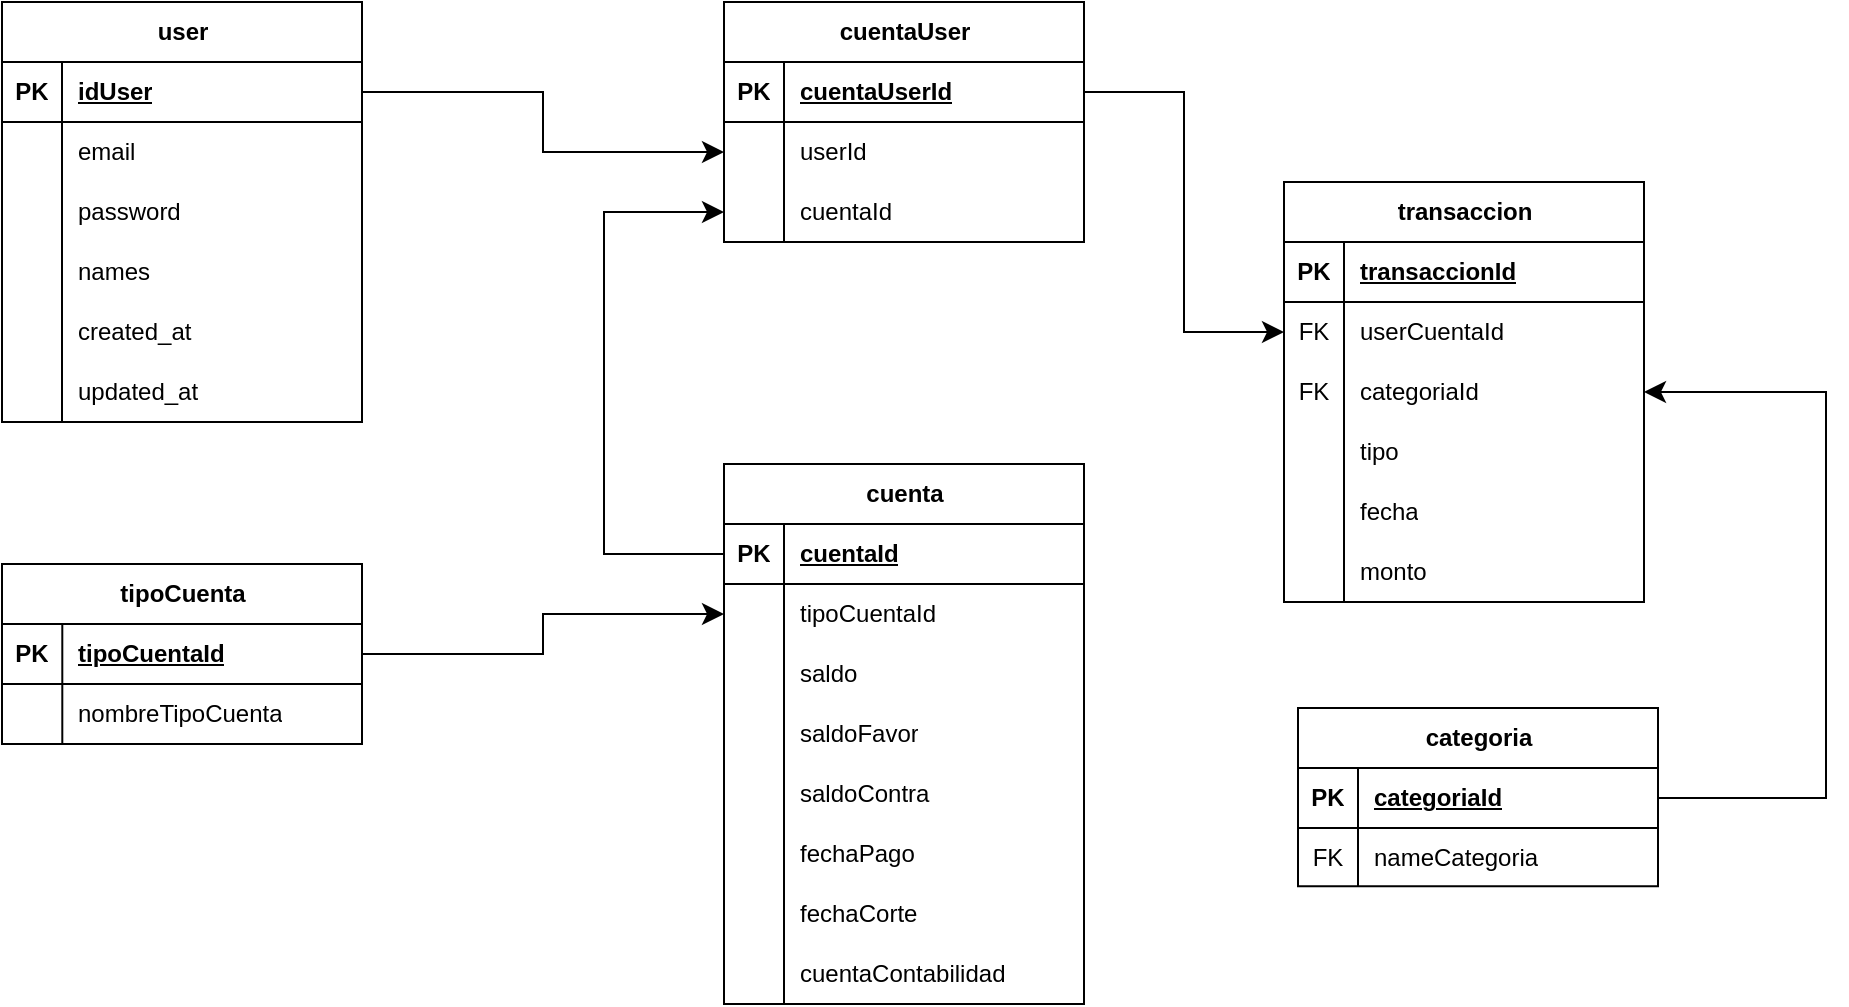 <mxfile version="26.2.13">
  <diagram name="Página-1" id="J5uCbvRII-JYLAkuiK_G">
    <mxGraphModel dx="1364" dy="1004" grid="0" gridSize="10" guides="1" tooltips="1" connect="1" arrows="1" fold="1" page="0" pageScale="1" pageWidth="827" pageHeight="1169" math="0" shadow="0">
      <root>
        <mxCell id="0" />
        <mxCell id="1" parent="0" />
        <mxCell id="3gdMwtVD0nnnm9ue82Qw-1" value="user" style="shape=table;startSize=30;container=1;collapsible=1;childLayout=tableLayout;fixedRows=1;rowLines=0;fontStyle=1;align=center;resizeLast=1;html=1;" vertex="1" parent="1">
          <mxGeometry x="8" y="-190" width="180" height="210" as="geometry" />
        </mxCell>
        <mxCell id="3gdMwtVD0nnnm9ue82Qw-2" value="" style="shape=tableRow;horizontal=0;startSize=0;swimlaneHead=0;swimlaneBody=0;fillColor=none;collapsible=0;dropTarget=0;points=[[0,0.5],[1,0.5]];portConstraint=eastwest;top=0;left=0;right=0;bottom=1;" vertex="1" parent="3gdMwtVD0nnnm9ue82Qw-1">
          <mxGeometry y="30" width="180" height="30" as="geometry" />
        </mxCell>
        <mxCell id="3gdMwtVD0nnnm9ue82Qw-3" value="PK" style="shape=partialRectangle;connectable=0;fillColor=none;top=0;left=0;bottom=0;right=0;fontStyle=1;overflow=hidden;whiteSpace=wrap;html=1;" vertex="1" parent="3gdMwtVD0nnnm9ue82Qw-2">
          <mxGeometry width="30" height="30" as="geometry">
            <mxRectangle width="30" height="30" as="alternateBounds" />
          </mxGeometry>
        </mxCell>
        <mxCell id="3gdMwtVD0nnnm9ue82Qw-4" value="idUser" style="shape=partialRectangle;connectable=0;fillColor=none;top=0;left=0;bottom=0;right=0;align=left;spacingLeft=6;fontStyle=5;overflow=hidden;whiteSpace=wrap;html=1;" vertex="1" parent="3gdMwtVD0nnnm9ue82Qw-2">
          <mxGeometry x="30" width="150" height="30" as="geometry">
            <mxRectangle width="150" height="30" as="alternateBounds" />
          </mxGeometry>
        </mxCell>
        <mxCell id="3gdMwtVD0nnnm9ue82Qw-5" value="" style="shape=tableRow;horizontal=0;startSize=0;swimlaneHead=0;swimlaneBody=0;fillColor=none;collapsible=0;dropTarget=0;points=[[0,0.5],[1,0.5]];portConstraint=eastwest;top=0;left=0;right=0;bottom=0;" vertex="1" parent="3gdMwtVD0nnnm9ue82Qw-1">
          <mxGeometry y="60" width="180" height="30" as="geometry" />
        </mxCell>
        <mxCell id="3gdMwtVD0nnnm9ue82Qw-6" value="" style="shape=partialRectangle;connectable=0;fillColor=none;top=0;left=0;bottom=0;right=0;editable=1;overflow=hidden;whiteSpace=wrap;html=1;" vertex="1" parent="3gdMwtVD0nnnm9ue82Qw-5">
          <mxGeometry width="30" height="30" as="geometry">
            <mxRectangle width="30" height="30" as="alternateBounds" />
          </mxGeometry>
        </mxCell>
        <mxCell id="3gdMwtVD0nnnm9ue82Qw-7" value="email" style="shape=partialRectangle;connectable=0;fillColor=none;top=0;left=0;bottom=0;right=0;align=left;spacingLeft=6;overflow=hidden;whiteSpace=wrap;html=1;" vertex="1" parent="3gdMwtVD0nnnm9ue82Qw-5">
          <mxGeometry x="30" width="150" height="30" as="geometry">
            <mxRectangle width="150" height="30" as="alternateBounds" />
          </mxGeometry>
        </mxCell>
        <mxCell id="3gdMwtVD0nnnm9ue82Qw-8" value="" style="shape=tableRow;horizontal=0;startSize=0;swimlaneHead=0;swimlaneBody=0;fillColor=none;collapsible=0;dropTarget=0;points=[[0,0.5],[1,0.5]];portConstraint=eastwest;top=0;left=0;right=0;bottom=0;" vertex="1" parent="3gdMwtVD0nnnm9ue82Qw-1">
          <mxGeometry y="90" width="180" height="30" as="geometry" />
        </mxCell>
        <mxCell id="3gdMwtVD0nnnm9ue82Qw-9" value="" style="shape=partialRectangle;connectable=0;fillColor=none;top=0;left=0;bottom=0;right=0;editable=1;overflow=hidden;whiteSpace=wrap;html=1;" vertex="1" parent="3gdMwtVD0nnnm9ue82Qw-8">
          <mxGeometry width="30" height="30" as="geometry">
            <mxRectangle width="30" height="30" as="alternateBounds" />
          </mxGeometry>
        </mxCell>
        <mxCell id="3gdMwtVD0nnnm9ue82Qw-10" value="password" style="shape=partialRectangle;connectable=0;fillColor=none;top=0;left=0;bottom=0;right=0;align=left;spacingLeft=6;overflow=hidden;whiteSpace=wrap;html=1;" vertex="1" parent="3gdMwtVD0nnnm9ue82Qw-8">
          <mxGeometry x="30" width="150" height="30" as="geometry">
            <mxRectangle width="150" height="30" as="alternateBounds" />
          </mxGeometry>
        </mxCell>
        <mxCell id="3gdMwtVD0nnnm9ue82Qw-11" value="" style="shape=tableRow;horizontal=0;startSize=0;swimlaneHead=0;swimlaneBody=0;fillColor=none;collapsible=0;dropTarget=0;points=[[0,0.5],[1,0.5]];portConstraint=eastwest;top=0;left=0;right=0;bottom=0;" vertex="1" parent="3gdMwtVD0nnnm9ue82Qw-1">
          <mxGeometry y="120" width="180" height="30" as="geometry" />
        </mxCell>
        <mxCell id="3gdMwtVD0nnnm9ue82Qw-12" value="" style="shape=partialRectangle;connectable=0;fillColor=none;top=0;left=0;bottom=0;right=0;editable=1;overflow=hidden;whiteSpace=wrap;html=1;" vertex="1" parent="3gdMwtVD0nnnm9ue82Qw-11">
          <mxGeometry width="30" height="30" as="geometry">
            <mxRectangle width="30" height="30" as="alternateBounds" />
          </mxGeometry>
        </mxCell>
        <mxCell id="3gdMwtVD0nnnm9ue82Qw-13" value="names" style="shape=partialRectangle;connectable=0;fillColor=none;top=0;left=0;bottom=0;right=0;align=left;spacingLeft=6;overflow=hidden;whiteSpace=wrap;html=1;" vertex="1" parent="3gdMwtVD0nnnm9ue82Qw-11">
          <mxGeometry x="30" width="150" height="30" as="geometry">
            <mxRectangle width="150" height="30" as="alternateBounds" />
          </mxGeometry>
        </mxCell>
        <mxCell id="3gdMwtVD0nnnm9ue82Qw-14" value="" style="shape=tableRow;horizontal=0;startSize=0;swimlaneHead=0;swimlaneBody=0;fillColor=none;collapsible=0;dropTarget=0;points=[[0,0.5],[1,0.5]];portConstraint=eastwest;top=0;left=0;right=0;bottom=0;" vertex="1" parent="3gdMwtVD0nnnm9ue82Qw-1">
          <mxGeometry y="150" width="180" height="30" as="geometry" />
        </mxCell>
        <mxCell id="3gdMwtVD0nnnm9ue82Qw-15" value="" style="shape=partialRectangle;connectable=0;fillColor=none;top=0;left=0;bottom=0;right=0;editable=1;overflow=hidden;whiteSpace=wrap;html=1;" vertex="1" parent="3gdMwtVD0nnnm9ue82Qw-14">
          <mxGeometry width="30" height="30" as="geometry">
            <mxRectangle width="30" height="30" as="alternateBounds" />
          </mxGeometry>
        </mxCell>
        <mxCell id="3gdMwtVD0nnnm9ue82Qw-16" value="created_at" style="shape=partialRectangle;connectable=0;fillColor=none;top=0;left=0;bottom=0;right=0;align=left;spacingLeft=6;overflow=hidden;whiteSpace=wrap;html=1;" vertex="1" parent="3gdMwtVD0nnnm9ue82Qw-14">
          <mxGeometry x="30" width="150" height="30" as="geometry">
            <mxRectangle width="150" height="30" as="alternateBounds" />
          </mxGeometry>
        </mxCell>
        <mxCell id="3gdMwtVD0nnnm9ue82Qw-17" value="" style="shape=tableRow;horizontal=0;startSize=0;swimlaneHead=0;swimlaneBody=0;fillColor=none;collapsible=0;dropTarget=0;points=[[0,0.5],[1,0.5]];portConstraint=eastwest;top=0;left=0;right=0;bottom=0;" vertex="1" parent="3gdMwtVD0nnnm9ue82Qw-1">
          <mxGeometry y="180" width="180" height="30" as="geometry" />
        </mxCell>
        <mxCell id="3gdMwtVD0nnnm9ue82Qw-18" value="" style="shape=partialRectangle;connectable=0;fillColor=none;top=0;left=0;bottom=0;right=0;editable=1;overflow=hidden;whiteSpace=wrap;html=1;" vertex="1" parent="3gdMwtVD0nnnm9ue82Qw-17">
          <mxGeometry width="30" height="30" as="geometry">
            <mxRectangle width="30" height="30" as="alternateBounds" />
          </mxGeometry>
        </mxCell>
        <mxCell id="3gdMwtVD0nnnm9ue82Qw-19" value="updated_at" style="shape=partialRectangle;connectable=0;fillColor=none;top=0;left=0;bottom=0;right=0;align=left;spacingLeft=6;overflow=hidden;whiteSpace=wrap;html=1;" vertex="1" parent="3gdMwtVD0nnnm9ue82Qw-17">
          <mxGeometry x="30" width="150" height="30" as="geometry">
            <mxRectangle width="150" height="30" as="alternateBounds" />
          </mxGeometry>
        </mxCell>
        <mxCell id="3gdMwtVD0nnnm9ue82Qw-20" value="cuentaUser" style="shape=table;startSize=30;container=1;collapsible=1;childLayout=tableLayout;fixedRows=1;rowLines=0;fontStyle=1;align=center;resizeLast=1;html=1;" vertex="1" parent="1">
          <mxGeometry x="369" y="-190" width="180" height="120" as="geometry" />
        </mxCell>
        <mxCell id="3gdMwtVD0nnnm9ue82Qw-21" value="" style="shape=tableRow;horizontal=0;startSize=0;swimlaneHead=0;swimlaneBody=0;fillColor=none;collapsible=0;dropTarget=0;points=[[0,0.5],[1,0.5]];portConstraint=eastwest;top=0;left=0;right=0;bottom=1;" vertex="1" parent="3gdMwtVD0nnnm9ue82Qw-20">
          <mxGeometry y="30" width="180" height="30" as="geometry" />
        </mxCell>
        <mxCell id="3gdMwtVD0nnnm9ue82Qw-22" value="PK" style="shape=partialRectangle;connectable=0;fillColor=none;top=0;left=0;bottom=0;right=0;fontStyle=1;overflow=hidden;whiteSpace=wrap;html=1;" vertex="1" parent="3gdMwtVD0nnnm9ue82Qw-21">
          <mxGeometry width="30" height="30" as="geometry">
            <mxRectangle width="30" height="30" as="alternateBounds" />
          </mxGeometry>
        </mxCell>
        <mxCell id="3gdMwtVD0nnnm9ue82Qw-23" value="cuentaUserId" style="shape=partialRectangle;connectable=0;fillColor=none;top=0;left=0;bottom=0;right=0;align=left;spacingLeft=6;fontStyle=5;overflow=hidden;whiteSpace=wrap;html=1;" vertex="1" parent="3gdMwtVD0nnnm9ue82Qw-21">
          <mxGeometry x="30" width="150" height="30" as="geometry">
            <mxRectangle width="150" height="30" as="alternateBounds" />
          </mxGeometry>
        </mxCell>
        <mxCell id="3gdMwtVD0nnnm9ue82Qw-24" value="" style="shape=tableRow;horizontal=0;startSize=0;swimlaneHead=0;swimlaneBody=0;fillColor=none;collapsible=0;dropTarget=0;points=[[0,0.5],[1,0.5]];portConstraint=eastwest;top=0;left=0;right=0;bottom=0;" vertex="1" parent="3gdMwtVD0nnnm9ue82Qw-20">
          <mxGeometry y="60" width="180" height="30" as="geometry" />
        </mxCell>
        <mxCell id="3gdMwtVD0nnnm9ue82Qw-25" value="" style="shape=partialRectangle;connectable=0;fillColor=none;top=0;left=0;bottom=0;right=0;editable=1;overflow=hidden;whiteSpace=wrap;html=1;" vertex="1" parent="3gdMwtVD0nnnm9ue82Qw-24">
          <mxGeometry width="30" height="30" as="geometry">
            <mxRectangle width="30" height="30" as="alternateBounds" />
          </mxGeometry>
        </mxCell>
        <mxCell id="3gdMwtVD0nnnm9ue82Qw-26" value="userId" style="shape=partialRectangle;connectable=0;fillColor=none;top=0;left=0;bottom=0;right=0;align=left;spacingLeft=6;overflow=hidden;whiteSpace=wrap;html=1;" vertex="1" parent="3gdMwtVD0nnnm9ue82Qw-24">
          <mxGeometry x="30" width="150" height="30" as="geometry">
            <mxRectangle width="150" height="30" as="alternateBounds" />
          </mxGeometry>
        </mxCell>
        <mxCell id="3gdMwtVD0nnnm9ue82Qw-27" value="" style="shape=tableRow;horizontal=0;startSize=0;swimlaneHead=0;swimlaneBody=0;fillColor=none;collapsible=0;dropTarget=0;points=[[0,0.5],[1,0.5]];portConstraint=eastwest;top=0;left=0;right=0;bottom=0;" vertex="1" parent="3gdMwtVD0nnnm9ue82Qw-20">
          <mxGeometry y="90" width="180" height="30" as="geometry" />
        </mxCell>
        <mxCell id="3gdMwtVD0nnnm9ue82Qw-28" value="" style="shape=partialRectangle;connectable=0;fillColor=none;top=0;left=0;bottom=0;right=0;editable=1;overflow=hidden;whiteSpace=wrap;html=1;" vertex="1" parent="3gdMwtVD0nnnm9ue82Qw-27">
          <mxGeometry width="30" height="30" as="geometry">
            <mxRectangle width="30" height="30" as="alternateBounds" />
          </mxGeometry>
        </mxCell>
        <mxCell id="3gdMwtVD0nnnm9ue82Qw-29" value="cuentaId" style="shape=partialRectangle;connectable=0;fillColor=none;top=0;left=0;bottom=0;right=0;align=left;spacingLeft=6;overflow=hidden;whiteSpace=wrap;html=1;" vertex="1" parent="3gdMwtVD0nnnm9ue82Qw-27">
          <mxGeometry x="30" width="150" height="30" as="geometry">
            <mxRectangle width="150" height="30" as="alternateBounds" />
          </mxGeometry>
        </mxCell>
        <mxCell id="3gdMwtVD0nnnm9ue82Qw-39" value="cuenta" style="shape=table;startSize=30;container=1;collapsible=1;childLayout=tableLayout;fixedRows=1;rowLines=0;fontStyle=1;align=center;resizeLast=1;html=1;" vertex="1" parent="1">
          <mxGeometry x="369" y="41" width="180" height="270" as="geometry" />
        </mxCell>
        <mxCell id="3gdMwtVD0nnnm9ue82Qw-40" value="" style="shape=tableRow;horizontal=0;startSize=0;swimlaneHead=0;swimlaneBody=0;fillColor=none;collapsible=0;dropTarget=0;points=[[0,0.5],[1,0.5]];portConstraint=eastwest;top=0;left=0;right=0;bottom=1;" vertex="1" parent="3gdMwtVD0nnnm9ue82Qw-39">
          <mxGeometry y="30" width="180" height="30" as="geometry" />
        </mxCell>
        <mxCell id="3gdMwtVD0nnnm9ue82Qw-41" value="PK" style="shape=partialRectangle;connectable=0;fillColor=none;top=0;left=0;bottom=0;right=0;fontStyle=1;overflow=hidden;whiteSpace=wrap;html=1;" vertex="1" parent="3gdMwtVD0nnnm9ue82Qw-40">
          <mxGeometry width="30" height="30" as="geometry">
            <mxRectangle width="30" height="30" as="alternateBounds" />
          </mxGeometry>
        </mxCell>
        <mxCell id="3gdMwtVD0nnnm9ue82Qw-42" value="cuentaId" style="shape=partialRectangle;connectable=0;fillColor=none;top=0;left=0;bottom=0;right=0;align=left;spacingLeft=6;fontStyle=5;overflow=hidden;whiteSpace=wrap;html=1;" vertex="1" parent="3gdMwtVD0nnnm9ue82Qw-40">
          <mxGeometry x="30" width="150" height="30" as="geometry">
            <mxRectangle width="150" height="30" as="alternateBounds" />
          </mxGeometry>
        </mxCell>
        <mxCell id="3gdMwtVD0nnnm9ue82Qw-43" value="" style="shape=tableRow;horizontal=0;startSize=0;swimlaneHead=0;swimlaneBody=0;fillColor=none;collapsible=0;dropTarget=0;points=[[0,0.5],[1,0.5]];portConstraint=eastwest;top=0;left=0;right=0;bottom=0;" vertex="1" parent="3gdMwtVD0nnnm9ue82Qw-39">
          <mxGeometry y="60" width="180" height="30" as="geometry" />
        </mxCell>
        <mxCell id="3gdMwtVD0nnnm9ue82Qw-44" value="" style="shape=partialRectangle;connectable=0;fillColor=none;top=0;left=0;bottom=0;right=0;editable=1;overflow=hidden;whiteSpace=wrap;html=1;" vertex="1" parent="3gdMwtVD0nnnm9ue82Qw-43">
          <mxGeometry width="30" height="30" as="geometry">
            <mxRectangle width="30" height="30" as="alternateBounds" />
          </mxGeometry>
        </mxCell>
        <mxCell id="3gdMwtVD0nnnm9ue82Qw-45" value="tipoCuentaId" style="shape=partialRectangle;connectable=0;fillColor=none;top=0;left=0;bottom=0;right=0;align=left;spacingLeft=6;overflow=hidden;whiteSpace=wrap;html=1;" vertex="1" parent="3gdMwtVD0nnnm9ue82Qw-43">
          <mxGeometry x="30" width="150" height="30" as="geometry">
            <mxRectangle width="150" height="30" as="alternateBounds" />
          </mxGeometry>
        </mxCell>
        <mxCell id="3gdMwtVD0nnnm9ue82Qw-46" value="" style="shape=tableRow;horizontal=0;startSize=0;swimlaneHead=0;swimlaneBody=0;fillColor=none;collapsible=0;dropTarget=0;points=[[0,0.5],[1,0.5]];portConstraint=eastwest;top=0;left=0;right=0;bottom=0;" vertex="1" parent="3gdMwtVD0nnnm9ue82Qw-39">
          <mxGeometry y="90" width="180" height="30" as="geometry" />
        </mxCell>
        <mxCell id="3gdMwtVD0nnnm9ue82Qw-47" value="" style="shape=partialRectangle;connectable=0;fillColor=none;top=0;left=0;bottom=0;right=0;editable=1;overflow=hidden;whiteSpace=wrap;html=1;" vertex="1" parent="3gdMwtVD0nnnm9ue82Qw-46">
          <mxGeometry width="30" height="30" as="geometry">
            <mxRectangle width="30" height="30" as="alternateBounds" />
          </mxGeometry>
        </mxCell>
        <mxCell id="3gdMwtVD0nnnm9ue82Qw-48" value="saldo" style="shape=partialRectangle;connectable=0;fillColor=none;top=0;left=0;bottom=0;right=0;align=left;spacingLeft=6;overflow=hidden;whiteSpace=wrap;html=1;" vertex="1" parent="3gdMwtVD0nnnm9ue82Qw-46">
          <mxGeometry x="30" width="150" height="30" as="geometry">
            <mxRectangle width="150" height="30" as="alternateBounds" />
          </mxGeometry>
        </mxCell>
        <mxCell id="3gdMwtVD0nnnm9ue82Qw-49" value="" style="shape=tableRow;horizontal=0;startSize=0;swimlaneHead=0;swimlaneBody=0;fillColor=none;collapsible=0;dropTarget=0;points=[[0,0.5],[1,0.5]];portConstraint=eastwest;top=0;left=0;right=0;bottom=0;" vertex="1" parent="3gdMwtVD0nnnm9ue82Qw-39">
          <mxGeometry y="120" width="180" height="30" as="geometry" />
        </mxCell>
        <mxCell id="3gdMwtVD0nnnm9ue82Qw-50" value="" style="shape=partialRectangle;connectable=0;fillColor=none;top=0;left=0;bottom=0;right=0;editable=1;overflow=hidden;whiteSpace=wrap;html=1;" vertex="1" parent="3gdMwtVD0nnnm9ue82Qw-49">
          <mxGeometry width="30" height="30" as="geometry">
            <mxRectangle width="30" height="30" as="alternateBounds" />
          </mxGeometry>
        </mxCell>
        <mxCell id="3gdMwtVD0nnnm9ue82Qw-51" value="saldoFavor" style="shape=partialRectangle;connectable=0;fillColor=none;top=0;left=0;bottom=0;right=0;align=left;spacingLeft=6;overflow=hidden;whiteSpace=wrap;html=1;" vertex="1" parent="3gdMwtVD0nnnm9ue82Qw-49">
          <mxGeometry x="30" width="150" height="30" as="geometry">
            <mxRectangle width="150" height="30" as="alternateBounds" />
          </mxGeometry>
        </mxCell>
        <mxCell id="3gdMwtVD0nnnm9ue82Qw-52" value="" style="shape=tableRow;horizontal=0;startSize=0;swimlaneHead=0;swimlaneBody=0;fillColor=none;collapsible=0;dropTarget=0;points=[[0,0.5],[1,0.5]];portConstraint=eastwest;top=0;left=0;right=0;bottom=0;" vertex="1" parent="3gdMwtVD0nnnm9ue82Qw-39">
          <mxGeometry y="150" width="180" height="30" as="geometry" />
        </mxCell>
        <mxCell id="3gdMwtVD0nnnm9ue82Qw-53" value="" style="shape=partialRectangle;connectable=0;fillColor=none;top=0;left=0;bottom=0;right=0;editable=1;overflow=hidden;whiteSpace=wrap;html=1;" vertex="1" parent="3gdMwtVD0nnnm9ue82Qw-52">
          <mxGeometry width="30" height="30" as="geometry">
            <mxRectangle width="30" height="30" as="alternateBounds" />
          </mxGeometry>
        </mxCell>
        <mxCell id="3gdMwtVD0nnnm9ue82Qw-54" value="saldoContra" style="shape=partialRectangle;connectable=0;fillColor=none;top=0;left=0;bottom=0;right=0;align=left;spacingLeft=6;overflow=hidden;whiteSpace=wrap;html=1;" vertex="1" parent="3gdMwtVD0nnnm9ue82Qw-52">
          <mxGeometry x="30" width="150" height="30" as="geometry">
            <mxRectangle width="150" height="30" as="alternateBounds" />
          </mxGeometry>
        </mxCell>
        <mxCell id="3gdMwtVD0nnnm9ue82Qw-55" value="" style="shape=tableRow;horizontal=0;startSize=0;swimlaneHead=0;swimlaneBody=0;fillColor=none;collapsible=0;dropTarget=0;points=[[0,0.5],[1,0.5]];portConstraint=eastwest;top=0;left=0;right=0;bottom=0;" vertex="1" parent="3gdMwtVD0nnnm9ue82Qw-39">
          <mxGeometry y="180" width="180" height="30" as="geometry" />
        </mxCell>
        <mxCell id="3gdMwtVD0nnnm9ue82Qw-56" value="" style="shape=partialRectangle;connectable=0;fillColor=none;top=0;left=0;bottom=0;right=0;editable=1;overflow=hidden;whiteSpace=wrap;html=1;" vertex="1" parent="3gdMwtVD0nnnm9ue82Qw-55">
          <mxGeometry width="30" height="30" as="geometry">
            <mxRectangle width="30" height="30" as="alternateBounds" />
          </mxGeometry>
        </mxCell>
        <mxCell id="3gdMwtVD0nnnm9ue82Qw-57" value="fechaPago" style="shape=partialRectangle;connectable=0;fillColor=none;top=0;left=0;bottom=0;right=0;align=left;spacingLeft=6;overflow=hidden;whiteSpace=wrap;html=1;" vertex="1" parent="3gdMwtVD0nnnm9ue82Qw-55">
          <mxGeometry x="30" width="150" height="30" as="geometry">
            <mxRectangle width="150" height="30" as="alternateBounds" />
          </mxGeometry>
        </mxCell>
        <mxCell id="3gdMwtVD0nnnm9ue82Qw-58" value="" style="shape=tableRow;horizontal=0;startSize=0;swimlaneHead=0;swimlaneBody=0;fillColor=none;collapsible=0;dropTarget=0;points=[[0,0.5],[1,0.5]];portConstraint=eastwest;top=0;left=0;right=0;bottom=0;" vertex="1" parent="3gdMwtVD0nnnm9ue82Qw-39">
          <mxGeometry y="210" width="180" height="30" as="geometry" />
        </mxCell>
        <mxCell id="3gdMwtVD0nnnm9ue82Qw-59" value="" style="shape=partialRectangle;connectable=0;fillColor=none;top=0;left=0;bottom=0;right=0;editable=1;overflow=hidden;whiteSpace=wrap;html=1;" vertex="1" parent="3gdMwtVD0nnnm9ue82Qw-58">
          <mxGeometry width="30" height="30" as="geometry">
            <mxRectangle width="30" height="30" as="alternateBounds" />
          </mxGeometry>
        </mxCell>
        <mxCell id="3gdMwtVD0nnnm9ue82Qw-60" value="fechaCorte" style="shape=partialRectangle;connectable=0;fillColor=none;top=0;left=0;bottom=0;right=0;align=left;spacingLeft=6;overflow=hidden;whiteSpace=wrap;html=1;" vertex="1" parent="3gdMwtVD0nnnm9ue82Qw-58">
          <mxGeometry x="30" width="150" height="30" as="geometry">
            <mxRectangle width="150" height="30" as="alternateBounds" />
          </mxGeometry>
        </mxCell>
        <mxCell id="3gdMwtVD0nnnm9ue82Qw-61" value="" style="shape=tableRow;horizontal=0;startSize=0;swimlaneHead=0;swimlaneBody=0;fillColor=none;collapsible=0;dropTarget=0;points=[[0,0.5],[1,0.5]];portConstraint=eastwest;top=0;left=0;right=0;bottom=0;" vertex="1" parent="3gdMwtVD0nnnm9ue82Qw-39">
          <mxGeometry y="240" width="180" height="30" as="geometry" />
        </mxCell>
        <mxCell id="3gdMwtVD0nnnm9ue82Qw-62" value="" style="shape=partialRectangle;connectable=0;fillColor=none;top=0;left=0;bottom=0;right=0;editable=1;overflow=hidden;whiteSpace=wrap;html=1;" vertex="1" parent="3gdMwtVD0nnnm9ue82Qw-61">
          <mxGeometry width="30" height="30" as="geometry">
            <mxRectangle width="30" height="30" as="alternateBounds" />
          </mxGeometry>
        </mxCell>
        <mxCell id="3gdMwtVD0nnnm9ue82Qw-63" value="cuentaContabilidad" style="shape=partialRectangle;connectable=0;fillColor=none;top=0;left=0;bottom=0;right=0;align=left;spacingLeft=6;overflow=hidden;whiteSpace=wrap;html=1;" vertex="1" parent="3gdMwtVD0nnnm9ue82Qw-61">
          <mxGeometry x="30" width="150" height="30" as="geometry">
            <mxRectangle width="150" height="30" as="alternateBounds" />
          </mxGeometry>
        </mxCell>
        <mxCell id="3gdMwtVD0nnnm9ue82Qw-64" value="tipoCuenta" style="shape=table;startSize=30;container=1;collapsible=1;childLayout=tableLayout;fixedRows=1;rowLines=0;fontStyle=1;align=center;resizeLast=1;html=1;" vertex="1" parent="1">
          <mxGeometry x="8" y="91" width="180" height="90" as="geometry" />
        </mxCell>
        <mxCell id="3gdMwtVD0nnnm9ue82Qw-65" value="" style="shape=tableRow;horizontal=0;startSize=0;swimlaneHead=0;swimlaneBody=0;fillColor=none;collapsible=0;dropTarget=0;points=[[0,0.5],[1,0.5]];portConstraint=eastwest;top=0;left=0;right=0;bottom=1;" vertex="1" parent="3gdMwtVD0nnnm9ue82Qw-64">
          <mxGeometry y="30" width="180" height="30" as="geometry" />
        </mxCell>
        <mxCell id="3gdMwtVD0nnnm9ue82Qw-66" value="PK" style="shape=partialRectangle;connectable=0;fillColor=none;top=0;left=0;bottom=0;right=0;fontStyle=1;overflow=hidden;whiteSpace=wrap;html=1;" vertex="1" parent="3gdMwtVD0nnnm9ue82Qw-65">
          <mxGeometry width="30.15" height="30" as="geometry">
            <mxRectangle width="30.15" height="30" as="alternateBounds" />
          </mxGeometry>
        </mxCell>
        <mxCell id="3gdMwtVD0nnnm9ue82Qw-67" value="tipoCuentaId" style="shape=partialRectangle;connectable=0;fillColor=none;top=0;left=0;bottom=0;right=0;align=left;spacingLeft=6;fontStyle=5;overflow=hidden;whiteSpace=wrap;html=1;" vertex="1" parent="3gdMwtVD0nnnm9ue82Qw-65">
          <mxGeometry x="30.15" width="149.85" height="30" as="geometry">
            <mxRectangle width="149.85" height="30" as="alternateBounds" />
          </mxGeometry>
        </mxCell>
        <mxCell id="3gdMwtVD0nnnm9ue82Qw-68" value="" style="shape=tableRow;horizontal=0;startSize=0;swimlaneHead=0;swimlaneBody=0;fillColor=none;collapsible=0;dropTarget=0;points=[[0,0.5],[1,0.5]];portConstraint=eastwest;top=0;left=0;right=0;bottom=0;" vertex="1" parent="3gdMwtVD0nnnm9ue82Qw-64">
          <mxGeometry y="60" width="180" height="30" as="geometry" />
        </mxCell>
        <mxCell id="3gdMwtVD0nnnm9ue82Qw-69" value="" style="shape=partialRectangle;connectable=0;fillColor=none;top=0;left=0;bottom=0;right=0;editable=1;overflow=hidden;whiteSpace=wrap;html=1;" vertex="1" parent="3gdMwtVD0nnnm9ue82Qw-68">
          <mxGeometry width="30.15" height="30" as="geometry">
            <mxRectangle width="30.15" height="30" as="alternateBounds" />
          </mxGeometry>
        </mxCell>
        <mxCell id="3gdMwtVD0nnnm9ue82Qw-70" value="nombreTipoCuenta" style="shape=partialRectangle;connectable=0;fillColor=none;top=0;left=0;bottom=0;right=0;align=left;spacingLeft=6;overflow=hidden;whiteSpace=wrap;html=1;" vertex="1" parent="3gdMwtVD0nnnm9ue82Qw-68">
          <mxGeometry x="30.15" width="149.85" height="30" as="geometry">
            <mxRectangle width="149.85" height="30" as="alternateBounds" />
          </mxGeometry>
        </mxCell>
        <mxCell id="3gdMwtVD0nnnm9ue82Qw-75" style="edgeStyle=orthogonalEdgeStyle;rounded=0;orthogonalLoop=1;jettySize=auto;html=1;exitX=1;exitY=0.5;exitDx=0;exitDy=0;entryX=0;entryY=0.5;entryDx=0;entryDy=0;fontSize=12;startSize=8;endSize=8;" edge="1" parent="1" source="3gdMwtVD0nnnm9ue82Qw-2" target="3gdMwtVD0nnnm9ue82Qw-24">
          <mxGeometry relative="1" as="geometry" />
        </mxCell>
        <mxCell id="3gdMwtVD0nnnm9ue82Qw-79" style="edgeStyle=orthogonalEdgeStyle;rounded=0;orthogonalLoop=1;jettySize=auto;html=1;exitX=0;exitY=0.5;exitDx=0;exitDy=0;entryX=0;entryY=0.5;entryDx=0;entryDy=0;fontSize=12;startSize=8;endSize=8;" edge="1" parent="1" source="3gdMwtVD0nnnm9ue82Qw-40" target="3gdMwtVD0nnnm9ue82Qw-27">
          <mxGeometry relative="1" as="geometry">
            <Array as="points">
              <mxPoint x="309" y="86" />
              <mxPoint x="309" y="-85" />
            </Array>
          </mxGeometry>
        </mxCell>
        <mxCell id="3gdMwtVD0nnnm9ue82Qw-80" style="edgeStyle=orthogonalEdgeStyle;rounded=0;orthogonalLoop=1;jettySize=auto;html=1;exitX=1;exitY=0.5;exitDx=0;exitDy=0;entryX=0;entryY=0.5;entryDx=0;entryDy=0;fontSize=12;startSize=8;endSize=8;" edge="1" parent="1" source="3gdMwtVD0nnnm9ue82Qw-65" target="3gdMwtVD0nnnm9ue82Qw-43">
          <mxGeometry relative="1" as="geometry" />
        </mxCell>
        <mxCell id="3gdMwtVD0nnnm9ue82Qw-81" value="transaccion" style="shape=table;startSize=30;container=1;collapsible=1;childLayout=tableLayout;fixedRows=1;rowLines=0;fontStyle=1;align=center;resizeLast=1;html=1;" vertex="1" parent="1">
          <mxGeometry x="649" y="-100" width="180" height="210" as="geometry" />
        </mxCell>
        <mxCell id="3gdMwtVD0nnnm9ue82Qw-82" value="" style="shape=tableRow;horizontal=0;startSize=0;swimlaneHead=0;swimlaneBody=0;fillColor=none;collapsible=0;dropTarget=0;points=[[0,0.5],[1,0.5]];portConstraint=eastwest;top=0;left=0;right=0;bottom=1;" vertex="1" parent="3gdMwtVD0nnnm9ue82Qw-81">
          <mxGeometry y="30" width="180" height="30" as="geometry" />
        </mxCell>
        <mxCell id="3gdMwtVD0nnnm9ue82Qw-83" value="PK" style="shape=partialRectangle;connectable=0;fillColor=none;top=0;left=0;bottom=0;right=0;fontStyle=1;overflow=hidden;whiteSpace=wrap;html=1;" vertex="1" parent="3gdMwtVD0nnnm9ue82Qw-82">
          <mxGeometry width="30" height="30" as="geometry">
            <mxRectangle width="30" height="30" as="alternateBounds" />
          </mxGeometry>
        </mxCell>
        <mxCell id="3gdMwtVD0nnnm9ue82Qw-84" value="transaccionId" style="shape=partialRectangle;connectable=0;fillColor=none;top=0;left=0;bottom=0;right=0;align=left;spacingLeft=6;fontStyle=5;overflow=hidden;whiteSpace=wrap;html=1;" vertex="1" parent="3gdMwtVD0nnnm9ue82Qw-82">
          <mxGeometry x="30" width="150" height="30" as="geometry">
            <mxRectangle width="150" height="30" as="alternateBounds" />
          </mxGeometry>
        </mxCell>
        <mxCell id="3gdMwtVD0nnnm9ue82Qw-85" value="" style="shape=tableRow;horizontal=0;startSize=0;swimlaneHead=0;swimlaneBody=0;fillColor=none;collapsible=0;dropTarget=0;points=[[0,0.5],[1,0.5]];portConstraint=eastwest;top=0;left=0;right=0;bottom=0;" vertex="1" parent="3gdMwtVD0nnnm9ue82Qw-81">
          <mxGeometry y="60" width="180" height="30" as="geometry" />
        </mxCell>
        <mxCell id="3gdMwtVD0nnnm9ue82Qw-86" value="FK" style="shape=partialRectangle;connectable=0;fillColor=none;top=0;left=0;bottom=0;right=0;editable=1;overflow=hidden;whiteSpace=wrap;html=1;" vertex="1" parent="3gdMwtVD0nnnm9ue82Qw-85">
          <mxGeometry width="30" height="30" as="geometry">
            <mxRectangle width="30" height="30" as="alternateBounds" />
          </mxGeometry>
        </mxCell>
        <mxCell id="3gdMwtVD0nnnm9ue82Qw-87" value="userCuentaId" style="shape=partialRectangle;connectable=0;fillColor=none;top=0;left=0;bottom=0;right=0;align=left;spacingLeft=6;overflow=hidden;whiteSpace=wrap;html=1;" vertex="1" parent="3gdMwtVD0nnnm9ue82Qw-85">
          <mxGeometry x="30" width="150" height="30" as="geometry">
            <mxRectangle width="150" height="30" as="alternateBounds" />
          </mxGeometry>
        </mxCell>
        <mxCell id="3gdMwtVD0nnnm9ue82Qw-88" value="" style="shape=tableRow;horizontal=0;startSize=0;swimlaneHead=0;swimlaneBody=0;fillColor=none;collapsible=0;dropTarget=0;points=[[0,0.5],[1,0.5]];portConstraint=eastwest;top=0;left=0;right=0;bottom=0;" vertex="1" parent="3gdMwtVD0nnnm9ue82Qw-81">
          <mxGeometry y="90" width="180" height="30" as="geometry" />
        </mxCell>
        <mxCell id="3gdMwtVD0nnnm9ue82Qw-89" value="FK" style="shape=partialRectangle;connectable=0;fillColor=none;top=0;left=0;bottom=0;right=0;editable=1;overflow=hidden;whiteSpace=wrap;html=1;" vertex="1" parent="3gdMwtVD0nnnm9ue82Qw-88">
          <mxGeometry width="30" height="30" as="geometry">
            <mxRectangle width="30" height="30" as="alternateBounds" />
          </mxGeometry>
        </mxCell>
        <mxCell id="3gdMwtVD0nnnm9ue82Qw-90" value="categoriaId" style="shape=partialRectangle;connectable=0;fillColor=none;top=0;left=0;bottom=0;right=0;align=left;spacingLeft=6;overflow=hidden;whiteSpace=wrap;html=1;" vertex="1" parent="3gdMwtVD0nnnm9ue82Qw-88">
          <mxGeometry x="30" width="150" height="30" as="geometry">
            <mxRectangle width="150" height="30" as="alternateBounds" />
          </mxGeometry>
        </mxCell>
        <mxCell id="3gdMwtVD0nnnm9ue82Qw-91" value="" style="shape=tableRow;horizontal=0;startSize=0;swimlaneHead=0;swimlaneBody=0;fillColor=none;collapsible=0;dropTarget=0;points=[[0,0.5],[1,0.5]];portConstraint=eastwest;top=0;left=0;right=0;bottom=0;" vertex="1" parent="3gdMwtVD0nnnm9ue82Qw-81">
          <mxGeometry y="120" width="180" height="30" as="geometry" />
        </mxCell>
        <mxCell id="3gdMwtVD0nnnm9ue82Qw-92" value="" style="shape=partialRectangle;connectable=0;fillColor=none;top=0;left=0;bottom=0;right=0;editable=1;overflow=hidden;whiteSpace=wrap;html=1;" vertex="1" parent="3gdMwtVD0nnnm9ue82Qw-91">
          <mxGeometry width="30" height="30" as="geometry">
            <mxRectangle width="30" height="30" as="alternateBounds" />
          </mxGeometry>
        </mxCell>
        <mxCell id="3gdMwtVD0nnnm9ue82Qw-93" value="tipo" style="shape=partialRectangle;connectable=0;fillColor=none;top=0;left=0;bottom=0;right=0;align=left;spacingLeft=6;overflow=hidden;whiteSpace=wrap;html=1;" vertex="1" parent="3gdMwtVD0nnnm9ue82Qw-91">
          <mxGeometry x="30" width="150" height="30" as="geometry">
            <mxRectangle width="150" height="30" as="alternateBounds" />
          </mxGeometry>
        </mxCell>
        <mxCell id="3gdMwtVD0nnnm9ue82Qw-94" value="" style="shape=tableRow;horizontal=0;startSize=0;swimlaneHead=0;swimlaneBody=0;fillColor=none;collapsible=0;dropTarget=0;points=[[0,0.5],[1,0.5]];portConstraint=eastwest;top=0;left=0;right=0;bottom=0;" vertex="1" parent="3gdMwtVD0nnnm9ue82Qw-81">
          <mxGeometry y="150" width="180" height="30" as="geometry" />
        </mxCell>
        <mxCell id="3gdMwtVD0nnnm9ue82Qw-95" value="" style="shape=partialRectangle;connectable=0;fillColor=none;top=0;left=0;bottom=0;right=0;editable=1;overflow=hidden;whiteSpace=wrap;html=1;" vertex="1" parent="3gdMwtVD0nnnm9ue82Qw-94">
          <mxGeometry width="30" height="30" as="geometry">
            <mxRectangle width="30" height="30" as="alternateBounds" />
          </mxGeometry>
        </mxCell>
        <mxCell id="3gdMwtVD0nnnm9ue82Qw-96" value="fecha" style="shape=partialRectangle;connectable=0;fillColor=none;top=0;left=0;bottom=0;right=0;align=left;spacingLeft=6;overflow=hidden;whiteSpace=wrap;html=1;" vertex="1" parent="3gdMwtVD0nnnm9ue82Qw-94">
          <mxGeometry x="30" width="150" height="30" as="geometry">
            <mxRectangle width="150" height="30" as="alternateBounds" />
          </mxGeometry>
        </mxCell>
        <mxCell id="3gdMwtVD0nnnm9ue82Qw-97" value="" style="shape=tableRow;horizontal=0;startSize=0;swimlaneHead=0;swimlaneBody=0;fillColor=none;collapsible=0;dropTarget=0;points=[[0,0.5],[1,0.5]];portConstraint=eastwest;top=0;left=0;right=0;bottom=0;" vertex="1" parent="3gdMwtVD0nnnm9ue82Qw-81">
          <mxGeometry y="180" width="180" height="30" as="geometry" />
        </mxCell>
        <mxCell id="3gdMwtVD0nnnm9ue82Qw-98" value="" style="shape=partialRectangle;connectable=0;fillColor=none;top=0;left=0;bottom=0;right=0;editable=1;overflow=hidden;whiteSpace=wrap;html=1;" vertex="1" parent="3gdMwtVD0nnnm9ue82Qw-97">
          <mxGeometry width="30" height="30" as="geometry">
            <mxRectangle width="30" height="30" as="alternateBounds" />
          </mxGeometry>
        </mxCell>
        <mxCell id="3gdMwtVD0nnnm9ue82Qw-99" value="monto" style="shape=partialRectangle;connectable=0;fillColor=none;top=0;left=0;bottom=0;right=0;align=left;spacingLeft=6;overflow=hidden;whiteSpace=wrap;html=1;" vertex="1" parent="3gdMwtVD0nnnm9ue82Qw-97">
          <mxGeometry x="30" width="150" height="30" as="geometry">
            <mxRectangle width="150" height="30" as="alternateBounds" />
          </mxGeometry>
        </mxCell>
        <mxCell id="3gdMwtVD0nnnm9ue82Qw-100" value="categoria" style="shape=table;startSize=30;container=1;collapsible=1;childLayout=tableLayout;fixedRows=1;rowLines=0;fontStyle=1;align=center;resizeLast=1;html=1;" vertex="1" parent="1">
          <mxGeometry x="656" y="163" width="180" height="89.15" as="geometry" />
        </mxCell>
        <mxCell id="3gdMwtVD0nnnm9ue82Qw-101" value="" style="shape=tableRow;horizontal=0;startSize=0;swimlaneHead=0;swimlaneBody=0;fillColor=none;collapsible=0;dropTarget=0;points=[[0,0.5],[1,0.5]];portConstraint=eastwest;top=0;left=0;right=0;bottom=1;" vertex="1" parent="3gdMwtVD0nnnm9ue82Qw-100">
          <mxGeometry y="30" width="180" height="30" as="geometry" />
        </mxCell>
        <mxCell id="3gdMwtVD0nnnm9ue82Qw-102" value="PK" style="shape=partialRectangle;connectable=0;fillColor=none;top=0;left=0;bottom=0;right=0;fontStyle=1;overflow=hidden;whiteSpace=wrap;html=1;" vertex="1" parent="3gdMwtVD0nnnm9ue82Qw-101">
          <mxGeometry width="30" height="30" as="geometry">
            <mxRectangle width="30" height="30" as="alternateBounds" />
          </mxGeometry>
        </mxCell>
        <mxCell id="3gdMwtVD0nnnm9ue82Qw-103" value="categoriaId" style="shape=partialRectangle;connectable=0;fillColor=none;top=0;left=0;bottom=0;right=0;align=left;spacingLeft=6;fontStyle=5;overflow=hidden;whiteSpace=wrap;html=1;" vertex="1" parent="3gdMwtVD0nnnm9ue82Qw-101">
          <mxGeometry x="30" width="150" height="30" as="geometry">
            <mxRectangle width="150" height="30" as="alternateBounds" />
          </mxGeometry>
        </mxCell>
        <mxCell id="3gdMwtVD0nnnm9ue82Qw-104" value="" style="shape=tableRow;horizontal=0;startSize=0;swimlaneHead=0;swimlaneBody=0;fillColor=none;collapsible=0;dropTarget=0;points=[[0,0.5],[1,0.5]];portConstraint=eastwest;top=0;left=0;right=0;bottom=0;" vertex="1" parent="3gdMwtVD0nnnm9ue82Qw-100">
          <mxGeometry y="60" width="180" height="29" as="geometry" />
        </mxCell>
        <mxCell id="3gdMwtVD0nnnm9ue82Qw-105" value="FK" style="shape=partialRectangle;connectable=0;fillColor=none;top=0;left=0;bottom=0;right=0;editable=1;overflow=hidden;whiteSpace=wrap;html=1;" vertex="1" parent="3gdMwtVD0nnnm9ue82Qw-104">
          <mxGeometry width="30" height="29" as="geometry">
            <mxRectangle width="30" height="29" as="alternateBounds" />
          </mxGeometry>
        </mxCell>
        <mxCell id="3gdMwtVD0nnnm9ue82Qw-106" value="nameCategoria" style="shape=partialRectangle;connectable=0;fillColor=none;top=0;left=0;bottom=0;right=0;align=left;spacingLeft=6;overflow=hidden;whiteSpace=wrap;html=1;" vertex="1" parent="3gdMwtVD0nnnm9ue82Qw-104">
          <mxGeometry x="30" width="150" height="29" as="geometry">
            <mxRectangle width="150" height="29" as="alternateBounds" />
          </mxGeometry>
        </mxCell>
        <mxCell id="3gdMwtVD0nnnm9ue82Qw-119" style="edgeStyle=orthogonalEdgeStyle;rounded=0;orthogonalLoop=1;jettySize=auto;html=1;exitX=1;exitY=0.5;exitDx=0;exitDy=0;entryX=1;entryY=0.5;entryDx=0;entryDy=0;fontSize=12;startSize=8;endSize=8;" edge="1" parent="1" source="3gdMwtVD0nnnm9ue82Qw-101" target="3gdMwtVD0nnnm9ue82Qw-88">
          <mxGeometry relative="1" as="geometry">
            <Array as="points">
              <mxPoint x="920" y="208" />
              <mxPoint x="920" y="5" />
            </Array>
          </mxGeometry>
        </mxCell>
        <mxCell id="3gdMwtVD0nnnm9ue82Qw-120" style="edgeStyle=orthogonalEdgeStyle;rounded=0;orthogonalLoop=1;jettySize=auto;html=1;exitX=1;exitY=0.5;exitDx=0;exitDy=0;entryX=0;entryY=0.5;entryDx=0;entryDy=0;fontSize=12;startSize=8;endSize=8;" edge="1" parent="1" source="3gdMwtVD0nnnm9ue82Qw-21" target="3gdMwtVD0nnnm9ue82Qw-85">
          <mxGeometry relative="1" as="geometry" />
        </mxCell>
      </root>
    </mxGraphModel>
  </diagram>
</mxfile>
